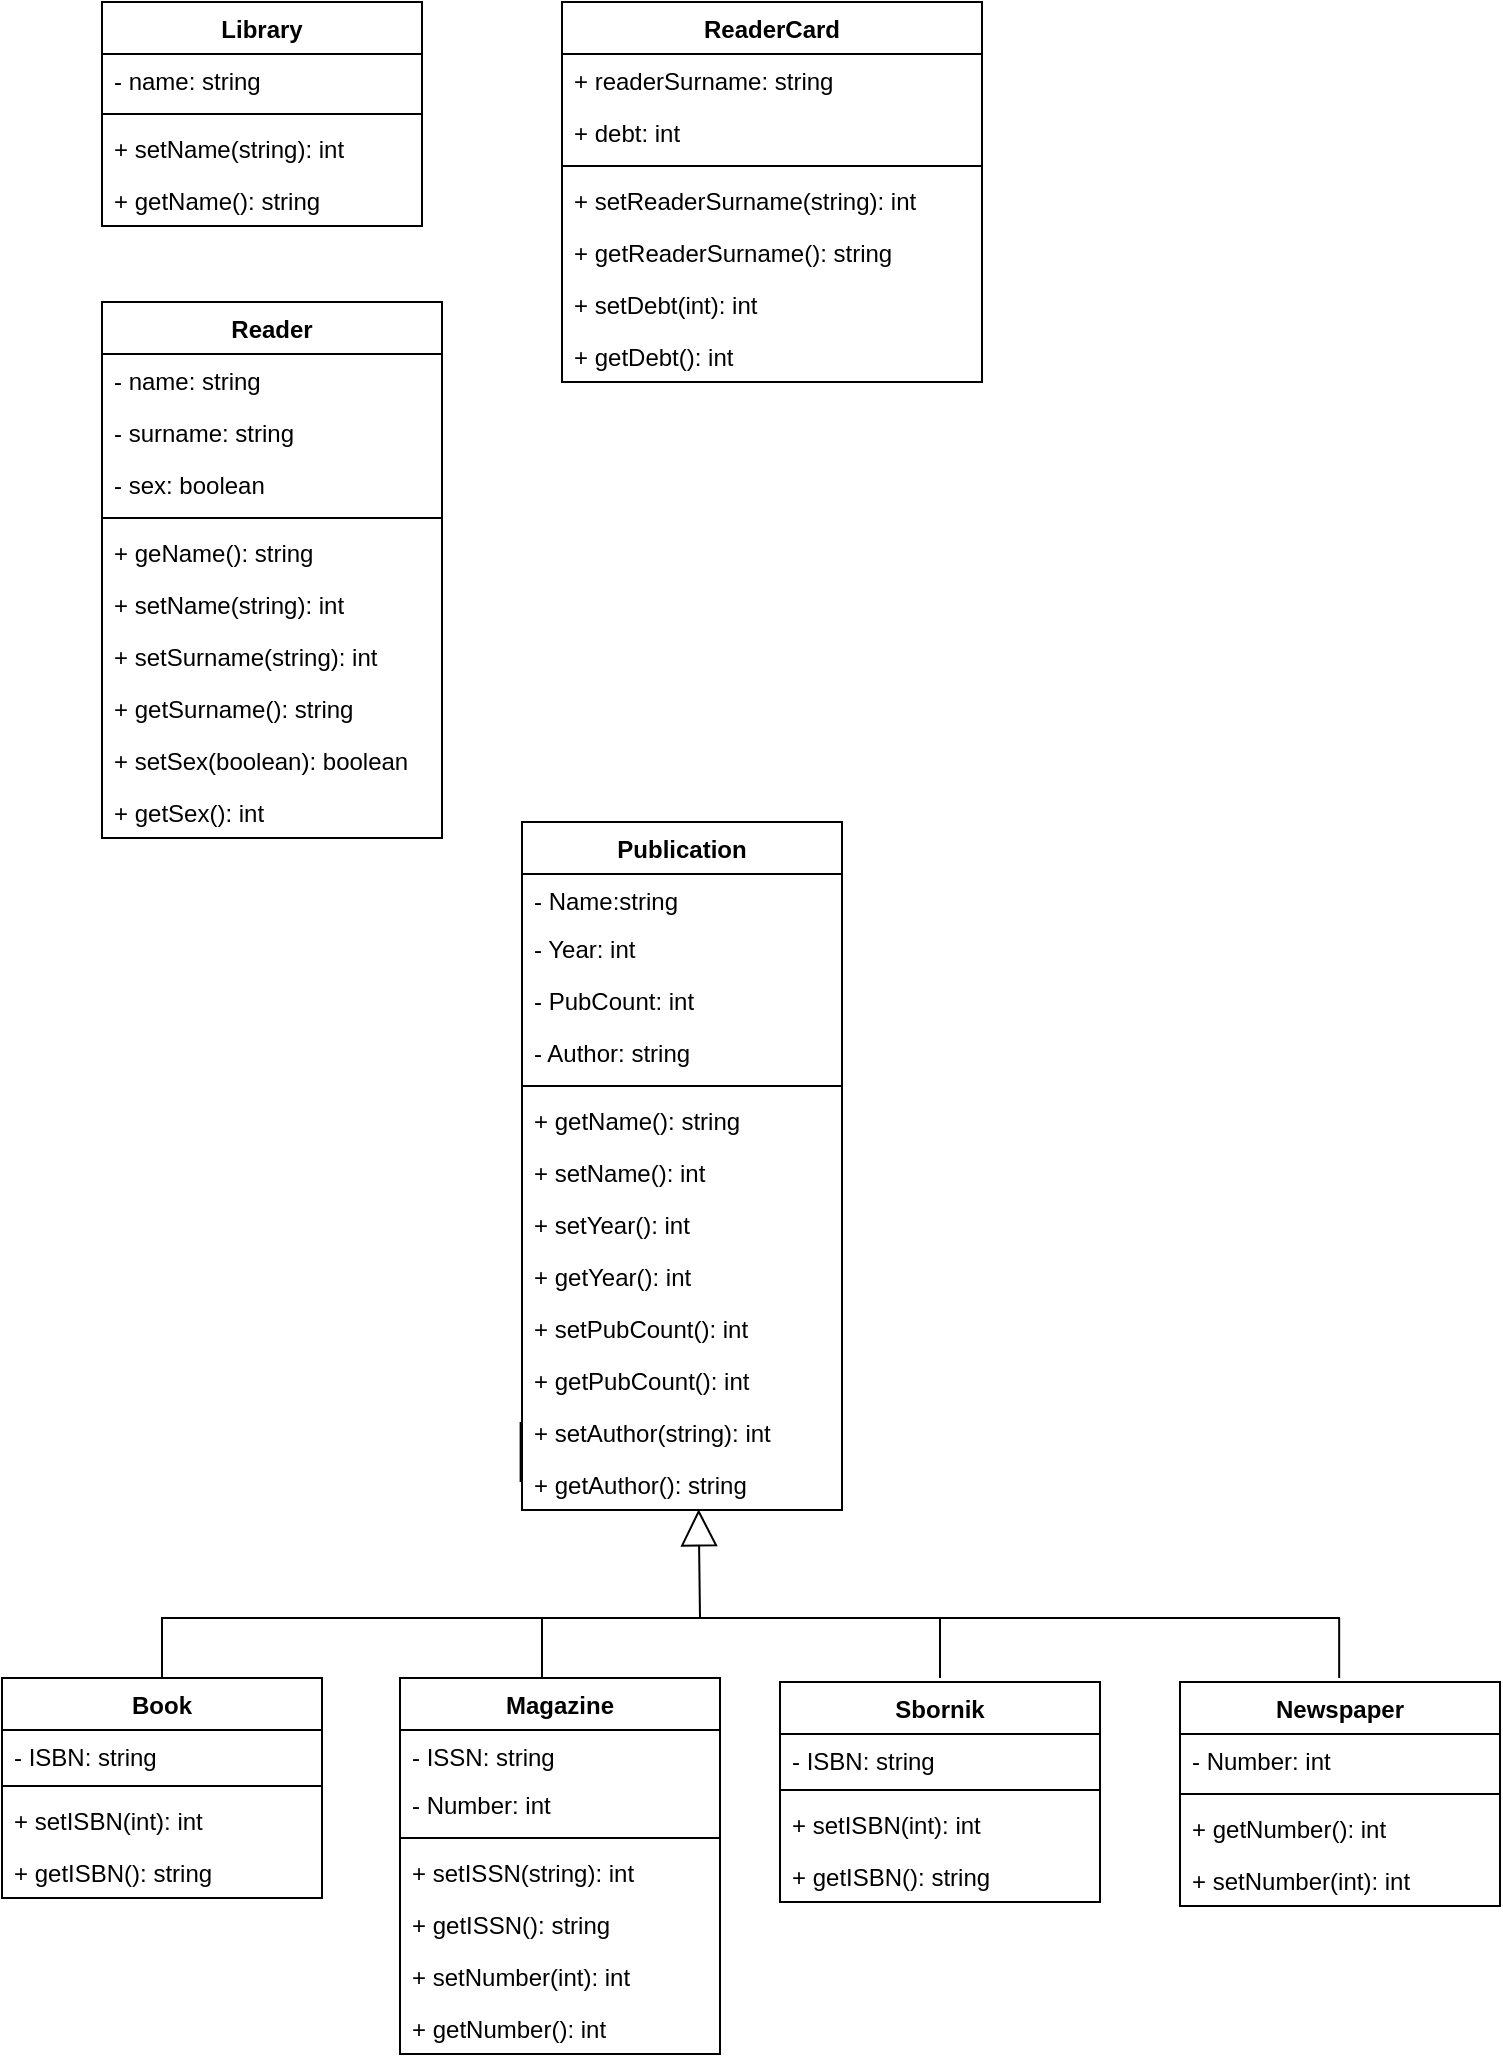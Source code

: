 <mxfile version="20.8.10" type="device"><diagram id="NVnInfwSUiYRJcFIsbVy" name="Страница 1"><mxGraphModel dx="1417" dy="828" grid="1" gridSize="10" guides="1" tooltips="1" connect="1" arrows="1" fold="1" page="1" pageScale="1" pageWidth="827" pageHeight="1169" math="0" shadow="0"><root><mxCell id="0"/><mxCell id="1" parent="0"/><mxCell id="dYF3PS-3cteyqsJKaJV8-3" value="Reader" style="swimlane;fontStyle=1;align=center;verticalAlign=top;childLayout=stackLayout;horizontal=1;startSize=26;horizontalStack=0;resizeParent=1;resizeParentMax=0;resizeLast=0;collapsible=1;marginBottom=0;" parent="1" vertex="1"><mxGeometry x="110" y="190" width="170" height="268" as="geometry"/></mxCell><mxCell id="IopjqT3Q7YSNllwhxpeg-1" value="- name: string" style="text;strokeColor=none;fillColor=none;align=left;verticalAlign=top;spacingLeft=4;spacingRight=4;overflow=hidden;rotatable=0;points=[[0,0.5],[1,0.5]];portConstraint=eastwest;" parent="dYF3PS-3cteyqsJKaJV8-3" vertex="1"><mxGeometry y="26" width="170" height="26" as="geometry"/></mxCell><mxCell id="dYF3PS-3cteyqsJKaJV8-4" value="- surname: string" style="text;strokeColor=none;fillColor=none;align=left;verticalAlign=top;spacingLeft=4;spacingRight=4;overflow=hidden;rotatable=0;points=[[0,0.5],[1,0.5]];portConstraint=eastwest;" parent="dYF3PS-3cteyqsJKaJV8-3" vertex="1"><mxGeometry y="52" width="170" height="26" as="geometry"/></mxCell><mxCell id="dYF3PS-3cteyqsJKaJV8-43" value="- sex: boolean" style="text;strokeColor=none;fillColor=none;align=left;verticalAlign=top;spacingLeft=4;spacingRight=4;overflow=hidden;rotatable=0;points=[[0,0.5],[1,0.5]];portConstraint=eastwest;" parent="dYF3PS-3cteyqsJKaJV8-3" vertex="1"><mxGeometry y="78" width="170" height="26" as="geometry"/></mxCell><mxCell id="dYF3PS-3cteyqsJKaJV8-5" value="" style="line;strokeWidth=1;fillColor=none;align=left;verticalAlign=middle;spacingTop=-1;spacingLeft=3;spacingRight=3;rotatable=0;labelPosition=right;points=[];portConstraint=eastwest;strokeColor=inherit;" parent="dYF3PS-3cteyqsJKaJV8-3" vertex="1"><mxGeometry y="104" width="170" height="8" as="geometry"/></mxCell><mxCell id="IopjqT3Q7YSNllwhxpeg-3" value="+ geName(): string" style="text;strokeColor=none;fillColor=none;align=left;verticalAlign=top;spacingLeft=4;spacingRight=4;overflow=hidden;rotatable=0;points=[[0,0.5],[1,0.5]];portConstraint=eastwest;" parent="dYF3PS-3cteyqsJKaJV8-3" vertex="1"><mxGeometry y="112" width="170" height="26" as="geometry"/></mxCell><mxCell id="IopjqT3Q7YSNllwhxpeg-2" value="+ setName(string): int" style="text;strokeColor=none;fillColor=none;align=left;verticalAlign=top;spacingLeft=4;spacingRight=4;overflow=hidden;rotatable=0;points=[[0,0.5],[1,0.5]];portConstraint=eastwest;" parent="dYF3PS-3cteyqsJKaJV8-3" vertex="1"><mxGeometry y="138" width="170" height="26" as="geometry"/></mxCell><mxCell id="dYF3PS-3cteyqsJKaJV8-44" value="+ setSurname(string): int" style="text;strokeColor=none;fillColor=none;align=left;verticalAlign=top;spacingLeft=4;spacingRight=4;overflow=hidden;rotatable=0;points=[[0,0.5],[1,0.5]];portConstraint=eastwest;" parent="dYF3PS-3cteyqsJKaJV8-3" vertex="1"><mxGeometry y="164" width="170" height="26" as="geometry"/></mxCell><mxCell id="dYF3PS-3cteyqsJKaJV8-49" value="+ getSurname(): string" style="text;strokeColor=none;fillColor=none;align=left;verticalAlign=top;spacingLeft=4;spacingRight=4;overflow=hidden;rotatable=0;points=[[0,0.5],[1,0.5]];portConstraint=eastwest;" parent="dYF3PS-3cteyqsJKaJV8-3" vertex="1"><mxGeometry y="190" width="170" height="26" as="geometry"/></mxCell><mxCell id="dYF3PS-3cteyqsJKaJV8-46" value="+ setSex(boolean): boolean" style="text;strokeColor=none;fillColor=none;align=left;verticalAlign=top;spacingLeft=4;spacingRight=4;overflow=hidden;rotatable=0;points=[[0,0.5],[1,0.5]];portConstraint=eastwest;" parent="dYF3PS-3cteyqsJKaJV8-3" vertex="1"><mxGeometry y="216" width="170" height="26" as="geometry"/></mxCell><mxCell id="dYF3PS-3cteyqsJKaJV8-48" value="+ getSex(): int" style="text;strokeColor=none;fillColor=none;align=left;verticalAlign=top;spacingLeft=4;spacingRight=4;overflow=hidden;rotatable=0;points=[[0,0.5],[1,0.5]];portConstraint=eastwest;" parent="dYF3PS-3cteyqsJKaJV8-3" vertex="1"><mxGeometry y="242" width="170" height="26" as="geometry"/></mxCell><mxCell id="dYF3PS-3cteyqsJKaJV8-7" value="Book" style="swimlane;fontStyle=1;align=center;verticalAlign=top;childLayout=stackLayout;horizontal=1;startSize=26;horizontalStack=0;resizeParent=1;resizeParentMax=0;resizeLast=0;collapsible=1;marginBottom=0;" parent="1" vertex="1"><mxGeometry x="60" y="878" width="160" height="110" as="geometry"/></mxCell><mxCell id="dYF3PS-3cteyqsJKaJV8-73" value="- ISBN: string&#10;" style="text;strokeColor=none;fillColor=none;align=left;verticalAlign=top;spacingLeft=4;spacingRight=4;overflow=hidden;rotatable=0;points=[[0,0.5],[1,0.5]];portConstraint=eastwest;" parent="dYF3PS-3cteyqsJKaJV8-7" vertex="1"><mxGeometry y="26" width="160" height="24" as="geometry"/></mxCell><mxCell id="dYF3PS-3cteyqsJKaJV8-9" value="" style="line;strokeWidth=1;fillColor=none;align=left;verticalAlign=middle;spacingTop=-1;spacingLeft=3;spacingRight=3;rotatable=0;labelPosition=right;points=[];portConstraint=eastwest;strokeColor=inherit;" parent="dYF3PS-3cteyqsJKaJV8-7" vertex="1"><mxGeometry y="50" width="160" height="8" as="geometry"/></mxCell><mxCell id="dYF3PS-3cteyqsJKaJV8-77" value="+ setISBN(int): int" style="text;strokeColor=none;fillColor=none;align=left;verticalAlign=top;spacingLeft=4;spacingRight=4;overflow=hidden;rotatable=0;points=[[0,0.5],[1,0.5]];portConstraint=eastwest;" parent="dYF3PS-3cteyqsJKaJV8-7" vertex="1"><mxGeometry y="58" width="160" height="26" as="geometry"/></mxCell><mxCell id="dYF3PS-3cteyqsJKaJV8-78" value="+ getISBN(): string" style="text;strokeColor=none;fillColor=none;align=left;verticalAlign=top;spacingLeft=4;spacingRight=4;overflow=hidden;rotatable=0;points=[[0,0.5],[1,0.5]];portConstraint=eastwest;" parent="dYF3PS-3cteyqsJKaJV8-7" vertex="1"><mxGeometry y="84" width="160" height="26" as="geometry"/></mxCell><mxCell id="dYF3PS-3cteyqsJKaJV8-11" value="ReaderCard" style="swimlane;fontStyle=1;align=center;verticalAlign=top;childLayout=stackLayout;horizontal=1;startSize=26;horizontalStack=0;resizeParent=1;resizeParentMax=0;resizeLast=0;collapsible=1;marginBottom=0;" parent="1" vertex="1"><mxGeometry x="340" y="40" width="210" height="190" as="geometry"><mxRectangle x="300" y="200" width="110" height="30" as="alternateBounds"/></mxGeometry></mxCell><mxCell id="dYF3PS-3cteyqsJKaJV8-12" value="+ readerSurname: string" style="text;strokeColor=none;fillColor=none;align=left;verticalAlign=top;spacingLeft=4;spacingRight=4;overflow=hidden;rotatable=0;points=[[0,0.5],[1,0.5]];portConstraint=eastwest;" parent="dYF3PS-3cteyqsJKaJV8-11" vertex="1"><mxGeometry y="26" width="210" height="26" as="geometry"/></mxCell><mxCell id="dYF3PS-3cteyqsJKaJV8-55" value="+ debt: int" style="text;strokeColor=none;fillColor=none;align=left;verticalAlign=top;spacingLeft=4;spacingRight=4;overflow=hidden;rotatable=0;points=[[0,0.5],[1,0.5]];portConstraint=eastwest;" parent="dYF3PS-3cteyqsJKaJV8-11" vertex="1"><mxGeometry y="52" width="210" height="26" as="geometry"/></mxCell><mxCell id="dYF3PS-3cteyqsJKaJV8-13" value="" style="line;strokeWidth=1;fillColor=none;align=left;verticalAlign=middle;spacingTop=-1;spacingLeft=3;spacingRight=3;rotatable=0;labelPosition=right;points=[];portConstraint=eastwest;strokeColor=inherit;" parent="dYF3PS-3cteyqsJKaJV8-11" vertex="1"><mxGeometry y="78" width="210" height="8" as="geometry"/></mxCell><mxCell id="dYF3PS-3cteyqsJKaJV8-53" value="+ setReaderSurname(string): int" style="text;strokeColor=none;fillColor=none;align=left;verticalAlign=top;spacingLeft=4;spacingRight=4;overflow=hidden;rotatable=0;points=[[0,0.5],[1,0.5]];portConstraint=eastwest;" parent="dYF3PS-3cteyqsJKaJV8-11" vertex="1"><mxGeometry y="86" width="210" height="26" as="geometry"/></mxCell><mxCell id="dYF3PS-3cteyqsJKaJV8-54" value="+ getReaderSurname(): string" style="text;strokeColor=none;fillColor=none;align=left;verticalAlign=top;spacingLeft=4;spacingRight=4;overflow=hidden;rotatable=0;points=[[0,0.5],[1,0.5]];portConstraint=eastwest;" parent="dYF3PS-3cteyqsJKaJV8-11" vertex="1"><mxGeometry y="112" width="210" height="26" as="geometry"/></mxCell><mxCell id="dYF3PS-3cteyqsJKaJV8-57" value="+ setDebt(int): int" style="text;strokeColor=none;fillColor=none;align=left;verticalAlign=top;spacingLeft=4;spacingRight=4;overflow=hidden;rotatable=0;points=[[0,0.5],[1,0.5]];portConstraint=eastwest;" parent="dYF3PS-3cteyqsJKaJV8-11" vertex="1"><mxGeometry y="138" width="210" height="26" as="geometry"/></mxCell><mxCell id="dYF3PS-3cteyqsJKaJV8-56" value="+ getDebt(): int" style="text;strokeColor=none;fillColor=none;align=left;verticalAlign=top;spacingLeft=4;spacingRight=4;overflow=hidden;rotatable=0;points=[[0,0.5],[1,0.5]];portConstraint=eastwest;" parent="dYF3PS-3cteyqsJKaJV8-11" vertex="1"><mxGeometry y="164" width="210" height="26" as="geometry"/></mxCell><mxCell id="dYF3PS-3cteyqsJKaJV8-15" value="Library" style="swimlane;fontStyle=1;align=center;verticalAlign=top;childLayout=stackLayout;horizontal=1;startSize=26;horizontalStack=0;resizeParent=1;resizeParentMax=0;resizeLast=0;collapsible=1;marginBottom=0;" parent="1" vertex="1"><mxGeometry x="110" y="40" width="160" height="112" as="geometry"/></mxCell><mxCell id="dYF3PS-3cteyqsJKaJV8-16" value="- name: string" style="text;strokeColor=none;fillColor=none;align=left;verticalAlign=top;spacingLeft=4;spacingRight=4;overflow=hidden;rotatable=0;points=[[0,0.5],[1,0.5]];portConstraint=eastwest;" parent="dYF3PS-3cteyqsJKaJV8-15" vertex="1"><mxGeometry y="26" width="160" height="26" as="geometry"/></mxCell><mxCell id="dYF3PS-3cteyqsJKaJV8-17" value="" style="line;strokeWidth=1;fillColor=none;align=left;verticalAlign=middle;spacingTop=-1;spacingLeft=3;spacingRight=3;rotatable=0;labelPosition=right;points=[];portConstraint=eastwest;strokeColor=inherit;" parent="dYF3PS-3cteyqsJKaJV8-15" vertex="1"><mxGeometry y="52" width="160" height="8" as="geometry"/></mxCell><mxCell id="dYF3PS-3cteyqsJKaJV8-18" value="+ setName(string): int" style="text;strokeColor=none;fillColor=none;align=left;verticalAlign=top;spacingLeft=4;spacingRight=4;overflow=hidden;rotatable=0;points=[[0,0.5],[1,0.5]];portConstraint=eastwest;" parent="dYF3PS-3cteyqsJKaJV8-15" vertex="1"><mxGeometry y="60" width="160" height="26" as="geometry"/></mxCell><mxCell id="dYF3PS-3cteyqsJKaJV8-42" value="+ getName(): string" style="text;strokeColor=none;fillColor=none;align=left;verticalAlign=top;spacingLeft=4;spacingRight=4;overflow=hidden;rotatable=0;points=[[0,0.5],[1,0.5]];portConstraint=eastwest;" parent="dYF3PS-3cteyqsJKaJV8-15" vertex="1"><mxGeometry y="86" width="160" height="26" as="geometry"/></mxCell><mxCell id="dYF3PS-3cteyqsJKaJV8-20" value="Magazine" style="swimlane;fontStyle=1;align=center;verticalAlign=top;childLayout=stackLayout;horizontal=1;startSize=26;horizontalStack=0;resizeParent=1;resizeParentMax=0;resizeLast=0;collapsible=1;marginBottom=0;" parent="1" vertex="1"><mxGeometry x="259" y="878" width="160" height="188" as="geometry"/></mxCell><mxCell id="dYF3PS-3cteyqsJKaJV8-83" value="- ISSN: string&#10;" style="text;strokeColor=none;fillColor=none;align=left;verticalAlign=top;spacingLeft=4;spacingRight=4;overflow=hidden;rotatable=0;points=[[0,0.5],[1,0.5]];portConstraint=eastwest;" parent="dYF3PS-3cteyqsJKaJV8-20" vertex="1"><mxGeometry y="26" width="160" height="24" as="geometry"/></mxCell><mxCell id="dYF3PS-3cteyqsJKaJV8-84" value="- Number: int" style="text;strokeColor=none;fillColor=none;align=left;verticalAlign=top;spacingLeft=4;spacingRight=4;overflow=hidden;rotatable=0;points=[[0,0.5],[1,0.5]];portConstraint=eastwest;" parent="dYF3PS-3cteyqsJKaJV8-20" vertex="1"><mxGeometry y="50" width="160" height="26" as="geometry"/></mxCell><mxCell id="dYF3PS-3cteyqsJKaJV8-22" value="" style="line;strokeWidth=1;fillColor=none;align=left;verticalAlign=middle;spacingTop=-1;spacingLeft=3;spacingRight=3;rotatable=0;labelPosition=right;points=[];portConstraint=eastwest;strokeColor=inherit;" parent="dYF3PS-3cteyqsJKaJV8-20" vertex="1"><mxGeometry y="76" width="160" height="8" as="geometry"/></mxCell><mxCell id="dYF3PS-3cteyqsJKaJV8-86" value="+ setISSN(string): int" style="text;strokeColor=none;fillColor=none;align=left;verticalAlign=top;spacingLeft=4;spacingRight=4;overflow=hidden;rotatable=0;points=[[0,0.5],[1,0.5]];portConstraint=eastwest;" parent="dYF3PS-3cteyqsJKaJV8-20" vertex="1"><mxGeometry y="84" width="160" height="26" as="geometry"/></mxCell><mxCell id="dYF3PS-3cteyqsJKaJV8-87" value="+ getISSN(): string" style="text;strokeColor=none;fillColor=none;align=left;verticalAlign=top;spacingLeft=4;spacingRight=4;overflow=hidden;rotatable=0;points=[[0,0.5],[1,0.5]];portConstraint=eastwest;" parent="dYF3PS-3cteyqsJKaJV8-20" vertex="1"><mxGeometry y="110" width="160" height="26" as="geometry"/></mxCell><mxCell id="dYF3PS-3cteyqsJKaJV8-88" value="+ setNumber(int): int" style="text;strokeColor=none;fillColor=none;align=left;verticalAlign=top;spacingLeft=4;spacingRight=4;overflow=hidden;rotatable=0;points=[[0,0.5],[1,0.5]];portConstraint=eastwest;" parent="dYF3PS-3cteyqsJKaJV8-20" vertex="1"><mxGeometry y="136" width="160" height="26" as="geometry"/></mxCell><mxCell id="dYF3PS-3cteyqsJKaJV8-89" value="+ getNumber(): int" style="text;strokeColor=none;fillColor=none;align=left;verticalAlign=top;spacingLeft=4;spacingRight=4;overflow=hidden;rotatable=0;points=[[0,0.5],[1,0.5]];portConstraint=eastwest;" parent="dYF3PS-3cteyqsJKaJV8-20" vertex="1"><mxGeometry y="162" width="160" height="26" as="geometry"/></mxCell><mxCell id="dYF3PS-3cteyqsJKaJV8-24" value="Newspaper" style="swimlane;fontStyle=1;align=center;verticalAlign=top;childLayout=stackLayout;horizontal=1;startSize=26;horizontalStack=0;resizeParent=1;resizeParentMax=0;resizeLast=0;collapsible=1;marginBottom=0;" parent="1" vertex="1"><mxGeometry x="649" y="880" width="160" height="112" as="geometry"/></mxCell><mxCell id="dYF3PS-3cteyqsJKaJV8-92" value="- Number: int" style="text;strokeColor=none;fillColor=none;align=left;verticalAlign=top;spacingLeft=4;spacingRight=4;overflow=hidden;rotatable=0;points=[[0,0.5],[1,0.5]];portConstraint=eastwest;" parent="dYF3PS-3cteyqsJKaJV8-24" vertex="1"><mxGeometry y="26" width="160" height="26" as="geometry"/></mxCell><mxCell id="dYF3PS-3cteyqsJKaJV8-26" value="" style="line;strokeWidth=1;fillColor=none;align=left;verticalAlign=middle;spacingTop=-1;spacingLeft=3;spacingRight=3;rotatable=0;labelPosition=right;points=[];portConstraint=eastwest;strokeColor=inherit;" parent="dYF3PS-3cteyqsJKaJV8-24" vertex="1"><mxGeometry y="52" width="160" height="8" as="geometry"/></mxCell><mxCell id="dYF3PS-3cteyqsJKaJV8-93" value="+ getNumber(): int" style="text;strokeColor=none;fillColor=none;align=left;verticalAlign=top;spacingLeft=4;spacingRight=4;overflow=hidden;rotatable=0;points=[[0,0.5],[1,0.5]];portConstraint=eastwest;" parent="dYF3PS-3cteyqsJKaJV8-24" vertex="1"><mxGeometry y="60" width="160" height="26" as="geometry"/></mxCell><mxCell id="dYF3PS-3cteyqsJKaJV8-94" value="+ setNumber(int): int" style="text;strokeColor=none;fillColor=none;align=left;verticalAlign=top;spacingLeft=4;spacingRight=4;overflow=hidden;rotatable=0;points=[[0,0.5],[1,0.5]];portConstraint=eastwest;" parent="dYF3PS-3cteyqsJKaJV8-24" vertex="1"><mxGeometry y="86" width="160" height="26" as="geometry"/></mxCell><mxCell id="dYF3PS-3cteyqsJKaJV8-28" value="Sbornik" style="swimlane;fontStyle=1;align=center;verticalAlign=top;childLayout=stackLayout;horizontal=1;startSize=26;horizontalStack=0;resizeParent=1;resizeParentMax=0;resizeLast=0;collapsible=1;marginBottom=0;" parent="1" vertex="1"><mxGeometry x="449" y="880" width="160" height="110" as="geometry"/></mxCell><mxCell id="VL7kTY5iiRmEH7WJvKK7-1" value="- ISBN: string&#10;" style="text;strokeColor=none;fillColor=none;align=left;verticalAlign=top;spacingLeft=4;spacingRight=4;overflow=hidden;rotatable=0;points=[[0,0.5],[1,0.5]];portConstraint=eastwest;" vertex="1" parent="dYF3PS-3cteyqsJKaJV8-28"><mxGeometry y="26" width="160" height="24" as="geometry"/></mxCell><mxCell id="dYF3PS-3cteyqsJKaJV8-30" value="" style="line;strokeWidth=1;fillColor=none;align=left;verticalAlign=middle;spacingTop=-1;spacingLeft=3;spacingRight=3;rotatable=0;labelPosition=right;points=[];portConstraint=eastwest;strokeColor=inherit;" parent="dYF3PS-3cteyqsJKaJV8-28" vertex="1"><mxGeometry y="50" width="160" height="8" as="geometry"/></mxCell><mxCell id="VL7kTY5iiRmEH7WJvKK7-2" value="+ setISBN(int): int" style="text;strokeColor=none;fillColor=none;align=left;verticalAlign=top;spacingLeft=4;spacingRight=4;overflow=hidden;rotatable=0;points=[[0,0.5],[1,0.5]];portConstraint=eastwest;" vertex="1" parent="dYF3PS-3cteyqsJKaJV8-28"><mxGeometry y="58" width="160" height="26" as="geometry"/></mxCell><mxCell id="VL7kTY5iiRmEH7WJvKK7-3" value="+ getISBN(): string" style="text;strokeColor=none;fillColor=none;align=left;verticalAlign=top;spacingLeft=4;spacingRight=4;overflow=hidden;rotatable=0;points=[[0,0.5],[1,0.5]];portConstraint=eastwest;" vertex="1" parent="dYF3PS-3cteyqsJKaJV8-28"><mxGeometry y="84" width="160" height="26" as="geometry"/></mxCell><mxCell id="dYF3PS-3cteyqsJKaJV8-38" value="Publication" style="swimlane;fontStyle=1;align=center;verticalAlign=top;childLayout=stackLayout;horizontal=1;startSize=26;horizontalStack=0;resizeParent=1;resizeParentMax=0;resizeLast=0;collapsible=1;marginBottom=0;" parent="1" vertex="1"><mxGeometry x="320" y="450" width="160" height="344" as="geometry"/></mxCell><mxCell id="dYF3PS-3cteyqsJKaJV8-58" value="- Name:string" style="text;strokeColor=none;fillColor=none;align=left;verticalAlign=top;spacingLeft=4;spacingRight=4;overflow=hidden;rotatable=0;points=[[0,0.5],[1,0.5]];portConstraint=eastwest;" parent="dYF3PS-3cteyqsJKaJV8-38" vertex="1"><mxGeometry y="26" width="160" height="24" as="geometry"/></mxCell><mxCell id="dYF3PS-3cteyqsJKaJV8-59" value="- Year: int" style="text;strokeColor=none;fillColor=none;align=left;verticalAlign=top;spacingLeft=4;spacingRight=4;overflow=hidden;rotatable=0;points=[[0,0.5],[1,0.5]];portConstraint=eastwest;" parent="dYF3PS-3cteyqsJKaJV8-38" vertex="1"><mxGeometry y="50" width="160" height="26" as="geometry"/></mxCell><mxCell id="dYF3PS-3cteyqsJKaJV8-75" value="- PubCount: int" style="text;align=left;verticalAlign=top;spacingLeft=4;spacingRight=4;overflow=hidden;rotatable=0;points=[[0,0.5],[1,0.5]];portConstraint=eastwest;" parent="dYF3PS-3cteyqsJKaJV8-38" vertex="1"><mxGeometry y="76" width="160" height="26" as="geometry"/></mxCell><mxCell id="VL7kTY5iiRmEH7WJvKK7-4" value="- Author: string" style="text;strokeColor=none;fillColor=none;align=left;verticalAlign=top;spacingLeft=4;spacingRight=4;overflow=hidden;rotatable=0;points=[[0,0.5],[1,0.5]];portConstraint=eastwest;" vertex="1" parent="dYF3PS-3cteyqsJKaJV8-38"><mxGeometry y="102" width="160" height="26" as="geometry"/></mxCell><mxCell id="dYF3PS-3cteyqsJKaJV8-40" value="" style="line;strokeWidth=1;fillColor=none;align=left;verticalAlign=middle;spacingTop=-1;spacingLeft=3;spacingRight=3;rotatable=0;labelPosition=right;points=[];portConstraint=eastwest;strokeColor=inherit;" parent="dYF3PS-3cteyqsJKaJV8-38" vertex="1"><mxGeometry y="128" width="160" height="8" as="geometry"/></mxCell><mxCell id="dYF3PS-3cteyqsJKaJV8-60" value="+ getName(): string" style="text;strokeColor=none;fillColor=none;align=left;verticalAlign=top;spacingLeft=4;spacingRight=4;overflow=hidden;rotatable=0;points=[[0,0.5],[1,0.5]];portConstraint=eastwest;" parent="dYF3PS-3cteyqsJKaJV8-38" vertex="1"><mxGeometry y="136" width="160" height="26" as="geometry"/></mxCell><mxCell id="dYF3PS-3cteyqsJKaJV8-61" value="+ setName(): int" style="text;strokeColor=none;fillColor=none;align=left;verticalAlign=top;spacingLeft=4;spacingRight=4;overflow=hidden;rotatable=0;points=[[0,0.5],[1,0.5]];portConstraint=eastwest;" parent="dYF3PS-3cteyqsJKaJV8-38" vertex="1"><mxGeometry y="162" width="160" height="26" as="geometry"/></mxCell><mxCell id="dYF3PS-3cteyqsJKaJV8-63" value="+ setYear(): int" style="text;strokeColor=none;fillColor=none;align=left;verticalAlign=top;spacingLeft=4;spacingRight=4;overflow=hidden;rotatable=0;points=[[0,0.5],[1,0.5]];portConstraint=eastwest;" parent="dYF3PS-3cteyqsJKaJV8-38" vertex="1"><mxGeometry y="188" width="160" height="26" as="geometry"/></mxCell><mxCell id="dYF3PS-3cteyqsJKaJV8-62" value="+ getYear(): int" style="text;strokeColor=none;fillColor=none;align=left;verticalAlign=top;spacingLeft=4;spacingRight=4;overflow=hidden;rotatable=0;points=[[0,0.5],[1,0.5]];portConstraint=eastwest;" parent="dYF3PS-3cteyqsJKaJV8-38" vertex="1"><mxGeometry y="214" width="160" height="26" as="geometry"/></mxCell><mxCell id="dYF3PS-3cteyqsJKaJV8-81" value="+ setPubCount(): int" style="text;strokeColor=none;fillColor=none;align=left;verticalAlign=top;spacingLeft=4;spacingRight=4;overflow=hidden;rotatable=0;points=[[0,0.5],[1,0.5]];portConstraint=eastwest;" parent="dYF3PS-3cteyqsJKaJV8-38" vertex="1"><mxGeometry y="240" width="160" height="26" as="geometry"/></mxCell><mxCell id="dYF3PS-3cteyqsJKaJV8-82" value="+ getPubCount(): int" style="text;strokeColor=none;fillColor=none;align=left;verticalAlign=top;spacingLeft=4;spacingRight=4;overflow=hidden;rotatable=0;points=[[0,0.5],[1,0.5]];portConstraint=eastwest;" parent="dYF3PS-3cteyqsJKaJV8-38" vertex="1"><mxGeometry y="266" width="160" height="26" as="geometry"/></mxCell><mxCell id="VL7kTY5iiRmEH7WJvKK7-5" value="+ setAuthor(string): int" style="text;strokeColor=none;fillColor=none;align=left;verticalAlign=top;spacingLeft=4;spacingRight=4;overflow=hidden;rotatable=0;points=[[0,0.5],[1,0.5]];portConstraint=eastwest;" vertex="1" parent="dYF3PS-3cteyqsJKaJV8-38"><mxGeometry y="292" width="160" height="26" as="geometry"/></mxCell><mxCell id="VL7kTY5iiRmEH7WJvKK7-6" value="+ getAuthor(): string" style="text;strokeColor=none;fillColor=none;align=left;verticalAlign=top;spacingLeft=4;spacingRight=4;overflow=hidden;rotatable=0;points=[[0,0.5],[1,0.5]];portConstraint=eastwest;" vertex="1" parent="dYF3PS-3cteyqsJKaJV8-38"><mxGeometry y="318" width="160" height="26" as="geometry"/></mxCell><mxCell id="dYF3PS-3cteyqsJKaJV8-103" value="" style="endArrow=block;endSize=16;endFill=0;html=1;rounded=0;entryX=0.552;entryY=0.985;entryDx=0;entryDy=0;entryPerimeter=0;exitX=0.5;exitY=0;exitDx=0;exitDy=0;" parent="1" source="dYF3PS-3cteyqsJKaJV8-7" target="VL7kTY5iiRmEH7WJvKK7-6" edge="1"><mxGeometry width="160" relative="1" as="geometry"><mxPoint x="99" y="848" as="sourcePoint"/><mxPoint x="409.72" y="842.002" as="targetPoint"/><Array as="points"><mxPoint x="140" y="848"/><mxPoint x="409" y="848"/></Array></mxGeometry></mxCell><mxCell id="dYF3PS-3cteyqsJKaJV8-104" value="" style="endArrow=none;html=1;rounded=0;endFill=0;" parent="1" edge="1"><mxGeometry width="50" height="50" relative="1" as="geometry"><mxPoint x="319.31" y="780" as="sourcePoint"/><mxPoint x="319.31" y="750" as="targetPoint"/></mxGeometry></mxCell><mxCell id="dYF3PS-3cteyqsJKaJV8-106" value="" style="endArrow=none;html=1;rounded=0;endFill=0;" parent="1" edge="1"><mxGeometry width="50" height="50" relative="1" as="geometry"><mxPoint x="729" y="848" as="sourcePoint"/><mxPoint x="409" y="848" as="targetPoint"/></mxGeometry></mxCell><mxCell id="dYF3PS-3cteyqsJKaJV8-107" value="" style="endArrow=none;html=1;rounded=0;endFill=0;" parent="1" edge="1"><mxGeometry width="50" height="50" relative="1" as="geometry"><mxPoint x="728.58" y="878" as="sourcePoint"/><mxPoint x="728.58" y="848" as="targetPoint"/></mxGeometry></mxCell><mxCell id="dYF3PS-3cteyqsJKaJV8-108" value="" style="endArrow=none;html=1;rounded=0;endFill=0;" parent="1" edge="1"><mxGeometry width="50" height="50" relative="1" as="geometry"><mxPoint x="529" y="878" as="sourcePoint"/><mxPoint x="529" y="848" as="targetPoint"/></mxGeometry></mxCell><mxCell id="VL7kTY5iiRmEH7WJvKK7-11" value="" style="endArrow=none;html=1;rounded=0;endFill=0;" edge="1" parent="1"><mxGeometry width="50" height="50" relative="1" as="geometry"><mxPoint x="330" y="878" as="sourcePoint"/><mxPoint x="330" y="848" as="targetPoint"/></mxGeometry></mxCell></root></mxGraphModel></diagram></mxfile>